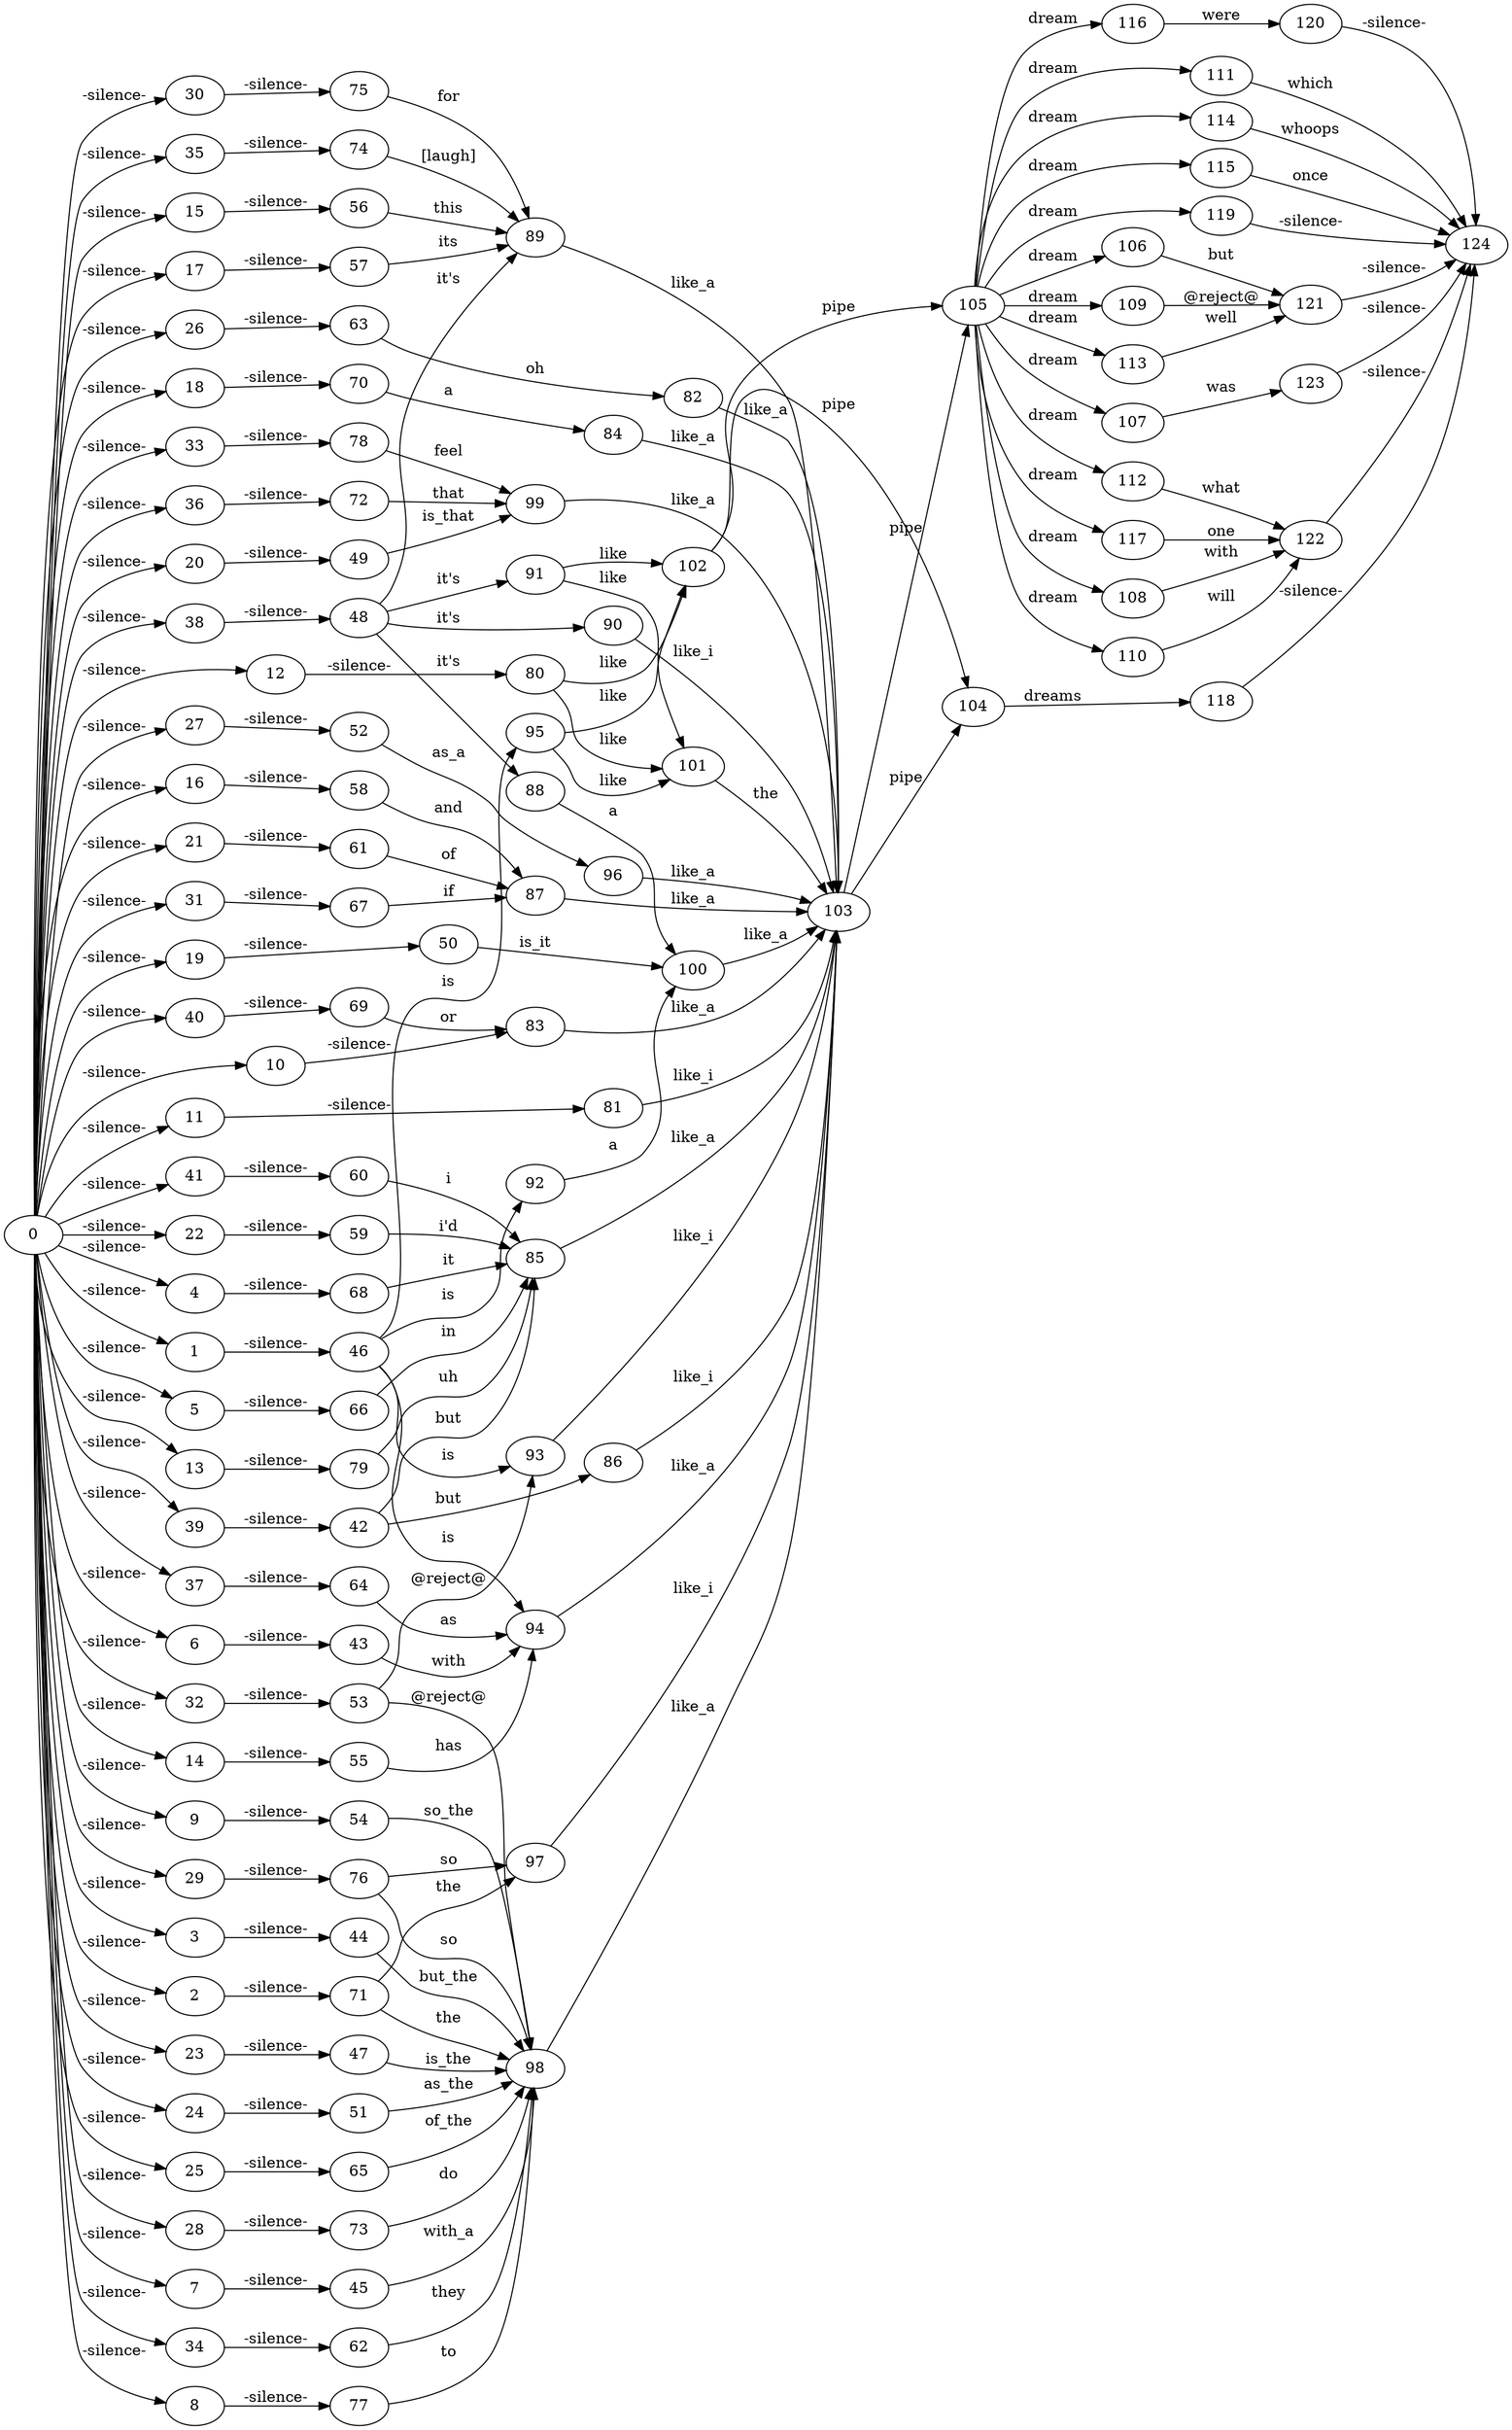 digraph g {
    rankdir="LR"
0 -> 1  [label = "-silence-"]
0 -> 2  [label = "-silence-"]
0 -> 3  [label = "-silence-"]
0 -> 4  [label = "-silence-"]
0 -> 5  [label = "-silence-"]
0 -> 6  [label = "-silence-"]
0 -> 7  [label = "-silence-"]
0 -> 8  [label = "-silence-"]
0 -> 9  [label = "-silence-"]
0 -> 10  [label = "-silence-"]
0 -> 11  [label = "-silence-"]
0 -> 12  [label = "-silence-"]
0 -> 13  [label = "-silence-"]
0 -> 14  [label = "-silence-"]
0 -> 15  [label = "-silence-"]
0 -> 16  [label = "-silence-"]
0 -> 17  [label = "-silence-"]
0 -> 18  [label = "-silence-"]
0 -> 19  [label = "-silence-"]
0 -> 20  [label = "-silence-"]
0 -> 21  [label = "-silence-"]
0 -> 22  [label = "-silence-"]
0 -> 23  [label = "-silence-"]
0 -> 24  [label = "-silence-"]
0 -> 25  [label = "-silence-"]
0 -> 26  [label = "-silence-"]
0 -> 27  [label = "-silence-"]
0 -> 28  [label = "-silence-"]
0 -> 29  [label = "-silence-"]
0 -> 30  [label = "-silence-"]
0 -> 31  [label = "-silence-"]
0 -> 32  [label = "-silence-"]
0 -> 33  [label = "-silence-"]
0 -> 34  [label = "-silence-"]
0 -> 35  [label = "-silence-"]
0 -> 36  [label = "-silence-"]
0 -> 37  [label = "-silence-"]
0 -> 38  [label = "-silence-"]
0 -> 39  [label = "-silence-"]
0 -> 40  [label = "-silence-"]
0 -> 41  [label = "-silence-"]
1 -> 46  [label = "-silence-"]
2 -> 71  [label = "-silence-"]
3 -> 44  [label = "-silence-"]
4 -> 68  [label = "-silence-"]
5 -> 66  [label = "-silence-"]
6 -> 43  [label = "-silence-"]
7 -> 45  [label = "-silence-"]
8 -> 77  [label = "-silence-"]
9 -> 54  [label = "-silence-"]
10 -> 83  [label = "-silence-"]
11 -> 81  [label = "-silence-"]
12 -> 80  [label = "-silence-"]
13 -> 79  [label = "-silence-"]
14 -> 55  [label = "-silence-"]
15 -> 56  [label = "-silence-"]
16 -> 58  [label = "-silence-"]
17 -> 57  [label = "-silence-"]
18 -> 70  [label = "-silence-"]
19 -> 50  [label = "-silence-"]
20 -> 49  [label = "-silence-"]
21 -> 61  [label = "-silence-"]
22 -> 59  [label = "-silence-"]
23 -> 47  [label = "-silence-"]
24 -> 51  [label = "-silence-"]
25 -> 65  [label = "-silence-"]
26 -> 63  [label = "-silence-"]
27 -> 52  [label = "-silence-"]
28 -> 73  [label = "-silence-"]
29 -> 76  [label = "-silence-"]
30 -> 75  [label = "-silence-"]
31 -> 67  [label = "-silence-"]
32 -> 53  [label = "-silence-"]
33 -> 78  [label = "-silence-"]
34 -> 62  [label = "-silence-"]
35 -> 74  [label = "-silence-"]
36 -> 72  [label = "-silence-"]
37 -> 64  [label = "-silence-"]
38 -> 48  [label = "-silence-"]
39 -> 42  [label = "-silence-"]
40 -> 69  [label = "-silence-"]
41 -> 60  [label = "-silence-"]
42 -> 85  [label = "but"]
42 -> 86  [label = "but"]
43 -> 94  [label = "with"]
44 -> 98  [label = "but_the"]
45 -> 98  [label = "with_a"]
46 -> 92  [label = "is"]
46 -> 93  [label = "is"]
46 -> 94  [label = "is"]
46 -> 95  [label = "is"]
47 -> 98  [label = "is_the"]
48 -> 88  [label = "it's"]
48 -> 89  [label = "it's"]
48 -> 90  [label = "it's"]
48 -> 91  [label = "it's"]
49 -> 99  [label = "is_that"]
50 -> 100  [label = "is_it"]
51 -> 98  [label = "as_the"]
52 -> 96  [label = "as_a"]
53 -> 93  [label = "@reject@"]
53 -> 98  [label = "@reject@"]
54 -> 98  [label = "so_the"]
55 -> 94  [label = "has"]
56 -> 89  [label = "this"]
57 -> 89  [label = "its"]
58 -> 87  [label = "and"]
59 -> 85  [label = "i'd"]
60 -> 85  [label = "i"]
61 -> 87  [label = "of"]
62 -> 98  [label = "they"]
63 -> 82  [label = "oh"]
64 -> 94  [label = "as"]
65 -> 98  [label = "of_the"]
66 -> 85  [label = "in"]
67 -> 87  [label = "if"]
68 -> 85  [label = "it"]
69 -> 83  [label = "or"]
70 -> 84  [label = "a"]
71 -> 97  [label = "the"]
71 -> 98  [label = "the"]
72 -> 99  [label = "that"]
73 -> 98  [label = "do"]
74 -> 89  [label = "[laugh]"]
75 -> 89  [label = "for"]
76 -> 97  [label = "so"]
76 -> 98  [label = "so"]
77 -> 98  [label = "to"]
78 -> 99  [label = "feel"]
79 -> 85  [label = "uh"]
80 -> 101  [label = "like"]
80 -> 102  [label = "like"]
81 -> 103  [label = "like_i"]
82 -> 103  [label = "like_a"]
83 -> 103  [label = "like_a"]
84 -> 103  [label = "like_a"]
85 -> 103  [label = "like_a"]
86 -> 103  [label = "like_i"]
87 -> 103  [label = "like_a"]
88 -> 100  [label = "a"]
89 -> 103  [label = "like_a"]
90 -> 103  [label = "like_i"]
91 -> 101  [label = "like"]
91 -> 102  [label = "like"]
92 -> 100  [label = "a"]
93 -> 103  [label = "like_i"]
94 -> 103  [label = "like_a"]
95 -> 101  [label = "like"]
95 -> 102  [label = "like"]
96 -> 103  [label = "like_a"]
97 -> 103  [label = "like_i"]
98 -> 103  [label = "like_a"]
99 -> 103  [label = "like_a"]
100 -> 103  [label = "like_a"]
101 -> 103  [label = "the"]
102 -> 104  [label = "pipe"]
102 -> 105  [label = "pipe"]
103 -> 104  [label = "pipe"]
103 -> 105  [label = "pipe"]
104 -> 118  [label = "dreams"]
105 -> 106  [label = "dream"]
105 -> 107  [label = "dream"]
105 -> 108  [label = "dream"]
105 -> 109  [label = "dream"]
105 -> 110  [label = "dream"]
105 -> 111  [label = "dream"]
105 -> 112  [label = "dream"]
105 -> 113  [label = "dream"]
105 -> 114  [label = "dream"]
105 -> 115  [label = "dream"]
105 -> 116  [label = "dream"]
105 -> 117  [label = "dream"]
105 -> 119  [label = "dream"]
106 -> 121  [label = "but"]
107 -> 123  [label = "was"]
108 -> 122  [label = "with"]
109 -> 121  [label = "@reject@"]
110 -> 122  [label = "will"]
111 -> 124  [label = "which"]
112 -> 122  [label = "what"]
113 -> 121  [label = "well"]
114 -> 124  [label = "whoops"]
115 -> 124  [label = "once"]
116 -> 120  [label = "were"]
117 -> 122  [label = "one"]
118 -> 124  [label = "-silence-"]
119 -> 124  [label = "-silence-"]
120 -> 124  [label = "-silence-"]
121 -> 124  [label = "-silence-"]
122 -> 124  [label = "-silence-"]
123 -> 124  [label = "-silence-"]
}